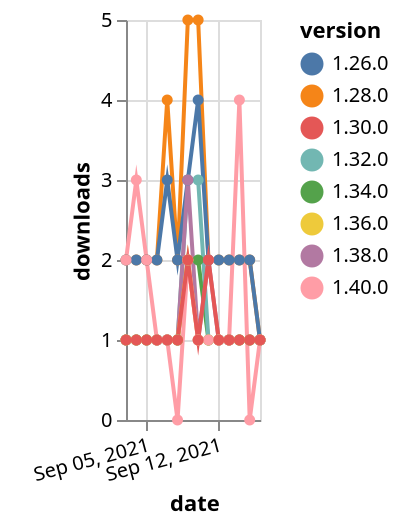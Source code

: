 {"$schema": "https://vega.github.io/schema/vega-lite/v5.json", "description": "A simple bar chart with embedded data.", "data": {"values": [{"date": "2021-09-03", "total": 197, "delta": 1, "version": "1.34.0"}, {"date": "2021-09-04", "total": 198, "delta": 1, "version": "1.34.0"}, {"date": "2021-09-05", "total": 199, "delta": 1, "version": "1.34.0"}, {"date": "2021-09-06", "total": 200, "delta": 1, "version": "1.34.0"}, {"date": "2021-09-07", "total": 201, "delta": 1, "version": "1.34.0"}, {"date": "2021-09-08", "total": 202, "delta": 1, "version": "1.34.0"}, {"date": "2021-09-09", "total": 204, "delta": 2, "version": "1.34.0"}, {"date": "2021-09-10", "total": 206, "delta": 2, "version": "1.34.0"}, {"date": "2021-09-11", "total": 207, "delta": 1, "version": "1.34.0"}, {"date": "2021-09-12", "total": 208, "delta": 1, "version": "1.34.0"}, {"date": "2021-09-13", "total": 209, "delta": 1, "version": "1.34.0"}, {"date": "2021-09-14", "total": 210, "delta": 1, "version": "1.34.0"}, {"date": "2021-09-15", "total": 211, "delta": 1, "version": "1.34.0"}, {"date": "2021-09-16", "total": 212, "delta": 1, "version": "1.34.0"}, {"date": "2021-09-03", "total": 368, "delta": 1, "version": "1.32.0"}, {"date": "2021-09-04", "total": 369, "delta": 1, "version": "1.32.0"}, {"date": "2021-09-05", "total": 370, "delta": 1, "version": "1.32.0"}, {"date": "2021-09-06", "total": 371, "delta": 1, "version": "1.32.0"}, {"date": "2021-09-07", "total": 372, "delta": 1, "version": "1.32.0"}, {"date": "2021-09-08", "total": 373, "delta": 1, "version": "1.32.0"}, {"date": "2021-09-09", "total": 376, "delta": 3, "version": "1.32.0"}, {"date": "2021-09-10", "total": 379, "delta": 3, "version": "1.32.0"}, {"date": "2021-09-11", "total": 380, "delta": 1, "version": "1.32.0"}, {"date": "2021-09-12", "total": 381, "delta": 1, "version": "1.32.0"}, {"date": "2021-09-13", "total": 382, "delta": 1, "version": "1.32.0"}, {"date": "2021-09-14", "total": 383, "delta": 1, "version": "1.32.0"}, {"date": "2021-09-15", "total": 384, "delta": 1, "version": "1.32.0"}, {"date": "2021-09-16", "total": 385, "delta": 1, "version": "1.32.0"}, {"date": "2021-09-03", "total": 2614, "delta": 2, "version": "1.28.0"}, {"date": "2021-09-04", "total": 2616, "delta": 2, "version": "1.28.0"}, {"date": "2021-09-05", "total": 2618, "delta": 2, "version": "1.28.0"}, {"date": "2021-09-06", "total": 2620, "delta": 2, "version": "1.28.0"}, {"date": "2021-09-07", "total": 2624, "delta": 4, "version": "1.28.0"}, {"date": "2021-09-08", "total": 2626, "delta": 2, "version": "1.28.0"}, {"date": "2021-09-09", "total": 2631, "delta": 5, "version": "1.28.0"}, {"date": "2021-09-10", "total": 2636, "delta": 5, "version": "1.28.0"}, {"date": "2021-09-11", "total": 2638, "delta": 2, "version": "1.28.0"}, {"date": "2021-09-12", "total": 2640, "delta": 2, "version": "1.28.0"}, {"date": "2021-09-13", "total": 2642, "delta": 2, "version": "1.28.0"}, {"date": "2021-09-14", "total": 2644, "delta": 2, "version": "1.28.0"}, {"date": "2021-09-15", "total": 2646, "delta": 2, "version": "1.28.0"}, {"date": "2021-09-16", "total": 2647, "delta": 1, "version": "1.28.0"}, {"date": "2021-09-03", "total": 2405, "delta": 2, "version": "1.26.0"}, {"date": "2021-09-04", "total": 2407, "delta": 2, "version": "1.26.0"}, {"date": "2021-09-05", "total": 2409, "delta": 2, "version": "1.26.0"}, {"date": "2021-09-06", "total": 2411, "delta": 2, "version": "1.26.0"}, {"date": "2021-09-07", "total": 2414, "delta": 3, "version": "1.26.0"}, {"date": "2021-09-08", "total": 2416, "delta": 2, "version": "1.26.0"}, {"date": "2021-09-09", "total": 2419, "delta": 3, "version": "1.26.0"}, {"date": "2021-09-10", "total": 2423, "delta": 4, "version": "1.26.0"}, {"date": "2021-09-11", "total": 2425, "delta": 2, "version": "1.26.0"}, {"date": "2021-09-12", "total": 2427, "delta": 2, "version": "1.26.0"}, {"date": "2021-09-13", "total": 2429, "delta": 2, "version": "1.26.0"}, {"date": "2021-09-14", "total": 2431, "delta": 2, "version": "1.26.0"}, {"date": "2021-09-15", "total": 2433, "delta": 2, "version": "1.26.0"}, {"date": "2021-09-16", "total": 2434, "delta": 1, "version": "1.26.0"}, {"date": "2021-09-03", "total": 196, "delta": 1, "version": "1.38.0"}, {"date": "2021-09-04", "total": 197, "delta": 1, "version": "1.38.0"}, {"date": "2021-09-05", "total": 198, "delta": 1, "version": "1.38.0"}, {"date": "2021-09-06", "total": 199, "delta": 1, "version": "1.38.0"}, {"date": "2021-09-07", "total": 200, "delta": 1, "version": "1.38.0"}, {"date": "2021-09-08", "total": 201, "delta": 1, "version": "1.38.0"}, {"date": "2021-09-09", "total": 204, "delta": 3, "version": "1.38.0"}, {"date": "2021-09-10", "total": 205, "delta": 1, "version": "1.38.0"}, {"date": "2021-09-11", "total": 207, "delta": 2, "version": "1.38.0"}, {"date": "2021-09-12", "total": 208, "delta": 1, "version": "1.38.0"}, {"date": "2021-09-13", "total": 209, "delta": 1, "version": "1.38.0"}, {"date": "2021-09-14", "total": 210, "delta": 1, "version": "1.38.0"}, {"date": "2021-09-15", "total": 211, "delta": 1, "version": "1.38.0"}, {"date": "2021-09-16", "total": 212, "delta": 1, "version": "1.38.0"}, {"date": "2021-09-03", "total": 174, "delta": 1, "version": "1.36.0"}, {"date": "2021-09-04", "total": 175, "delta": 1, "version": "1.36.0"}, {"date": "2021-09-05", "total": 176, "delta": 1, "version": "1.36.0"}, {"date": "2021-09-06", "total": 177, "delta": 1, "version": "1.36.0"}, {"date": "2021-09-07", "total": 178, "delta": 1, "version": "1.36.0"}, {"date": "2021-09-08", "total": 179, "delta": 1, "version": "1.36.0"}, {"date": "2021-09-09", "total": 181, "delta": 2, "version": "1.36.0"}, {"date": "2021-09-10", "total": 182, "delta": 1, "version": "1.36.0"}, {"date": "2021-09-11", "total": 183, "delta": 1, "version": "1.36.0"}, {"date": "2021-09-12", "total": 184, "delta": 1, "version": "1.36.0"}, {"date": "2021-09-13", "total": 185, "delta": 1, "version": "1.36.0"}, {"date": "2021-09-14", "total": 186, "delta": 1, "version": "1.36.0"}, {"date": "2021-09-15", "total": 187, "delta": 1, "version": "1.36.0"}, {"date": "2021-09-16", "total": 188, "delta": 1, "version": "1.36.0"}, {"date": "2021-09-03", "total": 129, "delta": 2, "version": "1.40.0"}, {"date": "2021-09-04", "total": 132, "delta": 3, "version": "1.40.0"}, {"date": "2021-09-05", "total": 134, "delta": 2, "version": "1.40.0"}, {"date": "2021-09-06", "total": 135, "delta": 1, "version": "1.40.0"}, {"date": "2021-09-07", "total": 136, "delta": 1, "version": "1.40.0"}, {"date": "2021-09-08", "total": 136, "delta": 0, "version": "1.40.0"}, {"date": "2021-09-09", "total": 138, "delta": 2, "version": "1.40.0"}, {"date": "2021-09-10", "total": 139, "delta": 1, "version": "1.40.0"}, {"date": "2021-09-11", "total": 140, "delta": 1, "version": "1.40.0"}, {"date": "2021-09-12", "total": 141, "delta": 1, "version": "1.40.0"}, {"date": "2021-09-13", "total": 142, "delta": 1, "version": "1.40.0"}, {"date": "2021-09-14", "total": 146, "delta": 4, "version": "1.40.0"}, {"date": "2021-09-15", "total": 146, "delta": 0, "version": "1.40.0"}, {"date": "2021-09-16", "total": 147, "delta": 1, "version": "1.40.0"}, {"date": "2021-09-03", "total": 264, "delta": 1, "version": "1.30.0"}, {"date": "2021-09-04", "total": 265, "delta": 1, "version": "1.30.0"}, {"date": "2021-09-05", "total": 266, "delta": 1, "version": "1.30.0"}, {"date": "2021-09-06", "total": 267, "delta": 1, "version": "1.30.0"}, {"date": "2021-09-07", "total": 268, "delta": 1, "version": "1.30.0"}, {"date": "2021-09-08", "total": 269, "delta": 1, "version": "1.30.0"}, {"date": "2021-09-09", "total": 271, "delta": 2, "version": "1.30.0"}, {"date": "2021-09-10", "total": 272, "delta": 1, "version": "1.30.0"}, {"date": "2021-09-11", "total": 274, "delta": 2, "version": "1.30.0"}, {"date": "2021-09-12", "total": 275, "delta": 1, "version": "1.30.0"}, {"date": "2021-09-13", "total": 276, "delta": 1, "version": "1.30.0"}, {"date": "2021-09-14", "total": 277, "delta": 1, "version": "1.30.0"}, {"date": "2021-09-15", "total": 278, "delta": 1, "version": "1.30.0"}, {"date": "2021-09-16", "total": 279, "delta": 1, "version": "1.30.0"}]}, "width": "container", "mark": {"type": "line", "point": {"filled": true}}, "encoding": {"x": {"field": "date", "type": "temporal", "timeUnit": "yearmonthdate", "title": "date", "axis": {"labelAngle": -15}}, "y": {"field": "delta", "type": "quantitative", "title": "downloads"}, "color": {"field": "version", "type": "nominal"}, "tooltip": {"field": "delta"}}}